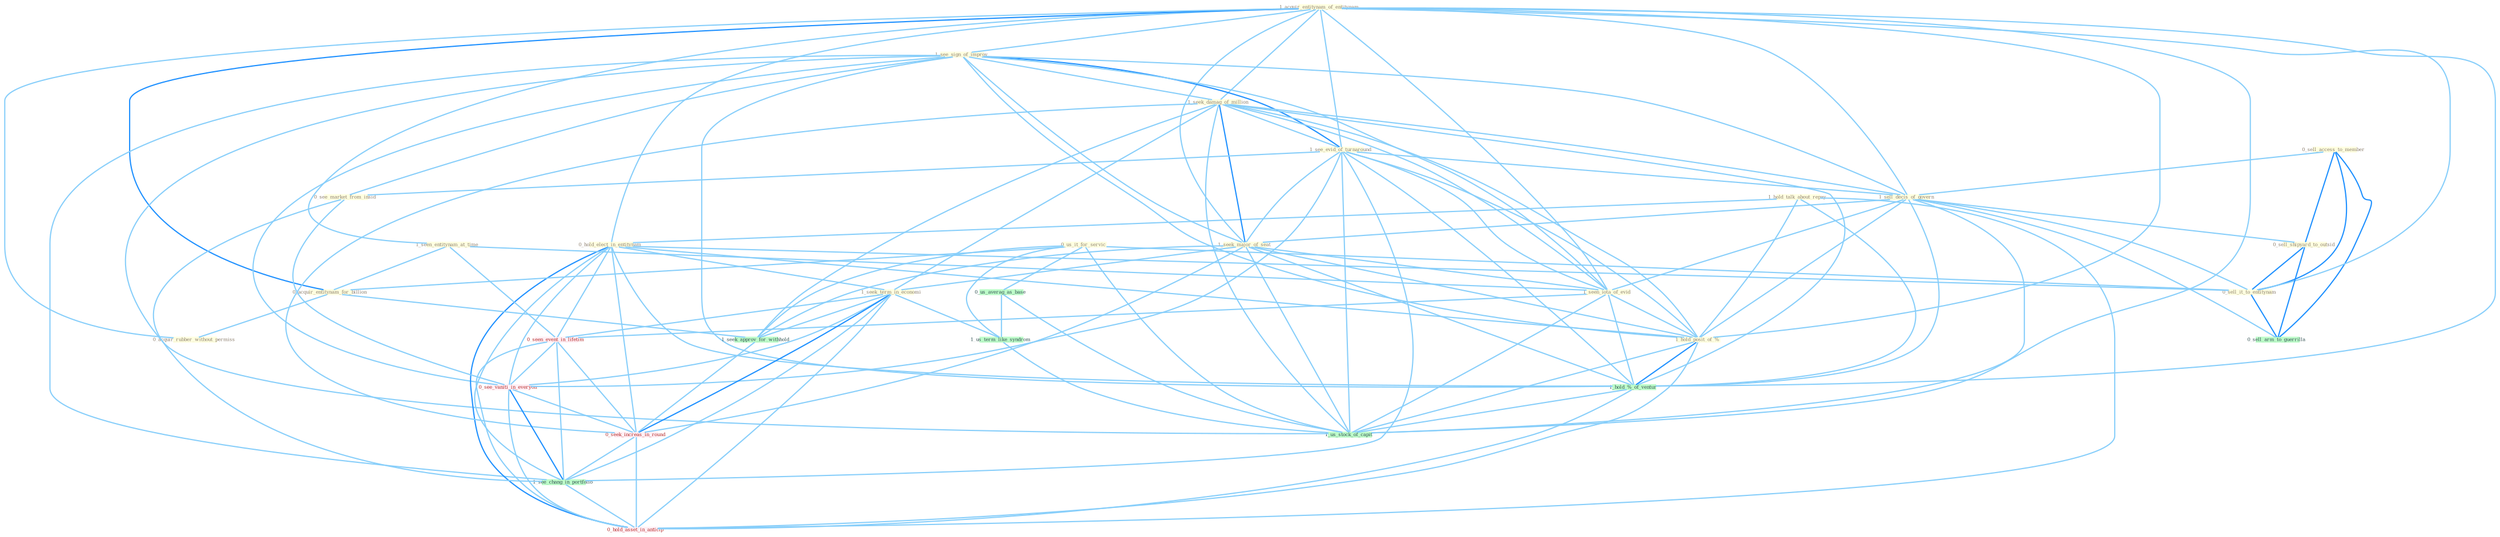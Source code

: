 Graph G{ 
    node
    [shape=polygon,style=filled,width=.5,height=.06,color="#BDFCC9",fixedsize=true,fontsize=4,
    fontcolor="#2f4f4f"];
    {node
    [color="#ffffe0", fontcolor="#8b7d6b"] "1_hold_talk_about_repay " "0_sell_access_to_member " "1_acquir_entitynam_of_entitynam " "1_see_sign_of_improv " "0_hold_elect_in_entitynam " "1_seek_damag_of_million " "1_see_evid_of_turnaround " "0_us_it_for_servic " "1_seen_entitynam_at_time " "1_sell_decis_of_govern " "1_seek_major_of_seat " "1_seen_iota_of_evid " "1_seek_term_in_economi " "0_see_market_from_insid " "0_acquir_entitynam_for_billion " "0_acquir_rubber_without_permiss " "0_sell_shipyard_to_outsid " "1_hold_posit_of_% " "0_sell_it_to_entitynam "}
{node [color="#fff0f5", fontcolor="#b22222"] "0_seen_event_in_lifetim " "0_see_vaniti_in_everyon " "0_seek_increas_in_round " "0_hold_asset_in_anticip "}
edge [color="#B0E2FF"];

	"1_hold_talk_about_repay " -- "0_hold_elect_in_entitynam " [w="1", color="#87cefa" ];
	"1_hold_talk_about_repay " -- "1_hold_posit_of_% " [w="1", color="#87cefa" ];
	"1_hold_talk_about_repay " -- "1_hold_%_of_ventur " [w="1", color="#87cefa" ];
	"1_hold_talk_about_repay " -- "0_hold_asset_in_anticip " [w="1", color="#87cefa" ];
	"0_sell_access_to_member " -- "1_sell_decis_of_govern " [w="1", color="#87cefa" ];
	"0_sell_access_to_member " -- "0_sell_shipyard_to_outsid " [w="2", color="#1e90ff" , len=0.8];
	"0_sell_access_to_member " -- "0_sell_it_to_entitynam " [w="2", color="#1e90ff" , len=0.8];
	"0_sell_access_to_member " -- "0_sell_arm_to_guerrilla " [w="2", color="#1e90ff" , len=0.8];
	"1_acquir_entitynam_of_entitynam " -- "1_see_sign_of_improv " [w="1", color="#87cefa" ];
	"1_acquir_entitynam_of_entitynam " -- "0_hold_elect_in_entitynam " [w="1", color="#87cefa" ];
	"1_acquir_entitynam_of_entitynam " -- "1_seek_damag_of_million " [w="1", color="#87cefa" ];
	"1_acquir_entitynam_of_entitynam " -- "1_see_evid_of_turnaround " [w="1", color="#87cefa" ];
	"1_acquir_entitynam_of_entitynam " -- "1_seen_entitynam_at_time " [w="1", color="#87cefa" ];
	"1_acquir_entitynam_of_entitynam " -- "1_sell_decis_of_govern " [w="1", color="#87cefa" ];
	"1_acquir_entitynam_of_entitynam " -- "1_seek_major_of_seat " [w="1", color="#87cefa" ];
	"1_acquir_entitynam_of_entitynam " -- "1_seen_iota_of_evid " [w="1", color="#87cefa" ];
	"1_acquir_entitynam_of_entitynam " -- "0_acquir_entitynam_for_billion " [w="2", color="#1e90ff" , len=0.8];
	"1_acquir_entitynam_of_entitynam " -- "0_acquir_rubber_without_permiss " [w="1", color="#87cefa" ];
	"1_acquir_entitynam_of_entitynam " -- "1_hold_posit_of_% " [w="1", color="#87cefa" ];
	"1_acquir_entitynam_of_entitynam " -- "0_sell_it_to_entitynam " [w="1", color="#87cefa" ];
	"1_acquir_entitynam_of_entitynam " -- "1_hold_%_of_ventur " [w="1", color="#87cefa" ];
	"1_acquir_entitynam_of_entitynam " -- "1_us_stock_of_capit " [w="1", color="#87cefa" ];
	"1_see_sign_of_improv " -- "1_seek_damag_of_million " [w="1", color="#87cefa" ];
	"1_see_sign_of_improv " -- "1_see_evid_of_turnaround " [w="2", color="#1e90ff" , len=0.8];
	"1_see_sign_of_improv " -- "1_sell_decis_of_govern " [w="1", color="#87cefa" ];
	"1_see_sign_of_improv " -- "1_seek_major_of_seat " [w="1", color="#87cefa" ];
	"1_see_sign_of_improv " -- "1_seen_iota_of_evid " [w="1", color="#87cefa" ];
	"1_see_sign_of_improv " -- "0_see_market_from_insid " [w="1", color="#87cefa" ];
	"1_see_sign_of_improv " -- "1_hold_posit_of_% " [w="1", color="#87cefa" ];
	"1_see_sign_of_improv " -- "1_hold_%_of_ventur " [w="1", color="#87cefa" ];
	"1_see_sign_of_improv " -- "0_see_vaniti_in_everyon " [w="1", color="#87cefa" ];
	"1_see_sign_of_improv " -- "1_us_stock_of_capit " [w="1", color="#87cefa" ];
	"1_see_sign_of_improv " -- "1_see_chang_in_portfolio " [w="1", color="#87cefa" ];
	"0_hold_elect_in_entitynam " -- "1_seek_term_in_economi " [w="1", color="#87cefa" ];
	"0_hold_elect_in_entitynam " -- "1_hold_posit_of_% " [w="1", color="#87cefa" ];
	"0_hold_elect_in_entitynam " -- "0_sell_it_to_entitynam " [w="1", color="#87cefa" ];
	"0_hold_elect_in_entitynam " -- "0_seen_event_in_lifetim " [w="1", color="#87cefa" ];
	"0_hold_elect_in_entitynam " -- "1_hold_%_of_ventur " [w="1", color="#87cefa" ];
	"0_hold_elect_in_entitynam " -- "0_see_vaniti_in_everyon " [w="1", color="#87cefa" ];
	"0_hold_elect_in_entitynam " -- "0_seek_increas_in_round " [w="1", color="#87cefa" ];
	"0_hold_elect_in_entitynam " -- "1_see_chang_in_portfolio " [w="1", color="#87cefa" ];
	"0_hold_elect_in_entitynam " -- "0_hold_asset_in_anticip " [w="2", color="#1e90ff" , len=0.8];
	"1_seek_damag_of_million " -- "1_see_evid_of_turnaround " [w="1", color="#87cefa" ];
	"1_seek_damag_of_million " -- "1_sell_decis_of_govern " [w="1", color="#87cefa" ];
	"1_seek_damag_of_million " -- "1_seek_major_of_seat " [w="2", color="#1e90ff" , len=0.8];
	"1_seek_damag_of_million " -- "1_seen_iota_of_evid " [w="1", color="#87cefa" ];
	"1_seek_damag_of_million " -- "1_seek_term_in_economi " [w="1", color="#87cefa" ];
	"1_seek_damag_of_million " -- "1_hold_posit_of_% " [w="1", color="#87cefa" ];
	"1_seek_damag_of_million " -- "1_seek_approv_for_withhold " [w="1", color="#87cefa" ];
	"1_seek_damag_of_million " -- "1_hold_%_of_ventur " [w="1", color="#87cefa" ];
	"1_seek_damag_of_million " -- "0_seek_increas_in_round " [w="1", color="#87cefa" ];
	"1_seek_damag_of_million " -- "1_us_stock_of_capit " [w="1", color="#87cefa" ];
	"1_see_evid_of_turnaround " -- "1_sell_decis_of_govern " [w="1", color="#87cefa" ];
	"1_see_evid_of_turnaround " -- "1_seek_major_of_seat " [w="1", color="#87cefa" ];
	"1_see_evid_of_turnaround " -- "1_seen_iota_of_evid " [w="1", color="#87cefa" ];
	"1_see_evid_of_turnaround " -- "0_see_market_from_insid " [w="1", color="#87cefa" ];
	"1_see_evid_of_turnaround " -- "1_hold_posit_of_% " [w="1", color="#87cefa" ];
	"1_see_evid_of_turnaround " -- "1_hold_%_of_ventur " [w="1", color="#87cefa" ];
	"1_see_evid_of_turnaround " -- "0_see_vaniti_in_everyon " [w="1", color="#87cefa" ];
	"1_see_evid_of_turnaround " -- "1_us_stock_of_capit " [w="1", color="#87cefa" ];
	"1_see_evid_of_turnaround " -- "1_see_chang_in_portfolio " [w="1", color="#87cefa" ];
	"0_us_it_for_servic " -- "0_acquir_entitynam_for_billion " [w="1", color="#87cefa" ];
	"0_us_it_for_servic " -- "0_sell_it_to_entitynam " [w="1", color="#87cefa" ];
	"0_us_it_for_servic " -- "0_us_averag_as_base " [w="1", color="#87cefa" ];
	"0_us_it_for_servic " -- "1_us_term_like_syndrom " [w="1", color="#87cefa" ];
	"0_us_it_for_servic " -- "1_seek_approv_for_withhold " [w="1", color="#87cefa" ];
	"0_us_it_for_servic " -- "1_us_stock_of_capit " [w="1", color="#87cefa" ];
	"1_seen_entitynam_at_time " -- "1_seen_iota_of_evid " [w="1", color="#87cefa" ];
	"1_seen_entitynam_at_time " -- "0_acquir_entitynam_for_billion " [w="1", color="#87cefa" ];
	"1_seen_entitynam_at_time " -- "0_seen_event_in_lifetim " [w="1", color="#87cefa" ];
	"1_sell_decis_of_govern " -- "1_seek_major_of_seat " [w="1", color="#87cefa" ];
	"1_sell_decis_of_govern " -- "1_seen_iota_of_evid " [w="1", color="#87cefa" ];
	"1_sell_decis_of_govern " -- "0_sell_shipyard_to_outsid " [w="1", color="#87cefa" ];
	"1_sell_decis_of_govern " -- "1_hold_posit_of_% " [w="1", color="#87cefa" ];
	"1_sell_decis_of_govern " -- "0_sell_it_to_entitynam " [w="1", color="#87cefa" ];
	"1_sell_decis_of_govern " -- "1_hold_%_of_ventur " [w="1", color="#87cefa" ];
	"1_sell_decis_of_govern " -- "0_sell_arm_to_guerrilla " [w="1", color="#87cefa" ];
	"1_sell_decis_of_govern " -- "1_us_stock_of_capit " [w="1", color="#87cefa" ];
	"1_seek_major_of_seat " -- "1_seen_iota_of_evid " [w="1", color="#87cefa" ];
	"1_seek_major_of_seat " -- "1_seek_term_in_economi " [w="1", color="#87cefa" ];
	"1_seek_major_of_seat " -- "1_hold_posit_of_% " [w="1", color="#87cefa" ];
	"1_seek_major_of_seat " -- "1_seek_approv_for_withhold " [w="1", color="#87cefa" ];
	"1_seek_major_of_seat " -- "1_hold_%_of_ventur " [w="1", color="#87cefa" ];
	"1_seek_major_of_seat " -- "0_seek_increas_in_round " [w="1", color="#87cefa" ];
	"1_seek_major_of_seat " -- "1_us_stock_of_capit " [w="1", color="#87cefa" ];
	"1_seen_iota_of_evid " -- "1_hold_posit_of_% " [w="1", color="#87cefa" ];
	"1_seen_iota_of_evid " -- "0_seen_event_in_lifetim " [w="1", color="#87cefa" ];
	"1_seen_iota_of_evid " -- "1_hold_%_of_ventur " [w="1", color="#87cefa" ];
	"1_seen_iota_of_evid " -- "1_us_stock_of_capit " [w="1", color="#87cefa" ];
	"1_seek_term_in_economi " -- "0_seen_event_in_lifetim " [w="1", color="#87cefa" ];
	"1_seek_term_in_economi " -- "1_us_term_like_syndrom " [w="1", color="#87cefa" ];
	"1_seek_term_in_economi " -- "1_seek_approv_for_withhold " [w="1", color="#87cefa" ];
	"1_seek_term_in_economi " -- "0_see_vaniti_in_everyon " [w="1", color="#87cefa" ];
	"1_seek_term_in_economi " -- "0_seek_increas_in_round " [w="2", color="#1e90ff" , len=0.8];
	"1_seek_term_in_economi " -- "1_see_chang_in_portfolio " [w="1", color="#87cefa" ];
	"1_seek_term_in_economi " -- "0_hold_asset_in_anticip " [w="1", color="#87cefa" ];
	"0_see_market_from_insid " -- "0_see_vaniti_in_everyon " [w="1", color="#87cefa" ];
	"0_see_market_from_insid " -- "1_see_chang_in_portfolio " [w="1", color="#87cefa" ];
	"0_acquir_entitynam_for_billion " -- "0_acquir_rubber_without_permiss " [w="1", color="#87cefa" ];
	"0_acquir_entitynam_for_billion " -- "1_seek_approv_for_withhold " [w="1", color="#87cefa" ];
	"0_sell_shipyard_to_outsid " -- "0_sell_it_to_entitynam " [w="2", color="#1e90ff" , len=0.8];
	"0_sell_shipyard_to_outsid " -- "0_sell_arm_to_guerrilla " [w="2", color="#1e90ff" , len=0.8];
	"1_hold_posit_of_% " -- "1_hold_%_of_ventur " [w="2", color="#1e90ff" , len=0.8];
	"1_hold_posit_of_% " -- "1_us_stock_of_capit " [w="1", color="#87cefa" ];
	"1_hold_posit_of_% " -- "0_hold_asset_in_anticip " [w="1", color="#87cefa" ];
	"0_sell_it_to_entitynam " -- "0_sell_arm_to_guerrilla " [w="2", color="#1e90ff" , len=0.8];
	"0_seen_event_in_lifetim " -- "0_see_vaniti_in_everyon " [w="1", color="#87cefa" ];
	"0_seen_event_in_lifetim " -- "0_seek_increas_in_round " [w="1", color="#87cefa" ];
	"0_seen_event_in_lifetim " -- "1_see_chang_in_portfolio " [w="1", color="#87cefa" ];
	"0_seen_event_in_lifetim " -- "0_hold_asset_in_anticip " [w="1", color="#87cefa" ];
	"0_us_averag_as_base " -- "1_us_term_like_syndrom " [w="1", color="#87cefa" ];
	"0_us_averag_as_base " -- "1_us_stock_of_capit " [w="1", color="#87cefa" ];
	"1_us_term_like_syndrom " -- "1_us_stock_of_capit " [w="1", color="#87cefa" ];
	"1_seek_approv_for_withhold " -- "0_seek_increas_in_round " [w="1", color="#87cefa" ];
	"1_hold_%_of_ventur " -- "1_us_stock_of_capit " [w="1", color="#87cefa" ];
	"1_hold_%_of_ventur " -- "0_hold_asset_in_anticip " [w="1", color="#87cefa" ];
	"0_see_vaniti_in_everyon " -- "0_seek_increas_in_round " [w="1", color="#87cefa" ];
	"0_see_vaniti_in_everyon " -- "1_see_chang_in_portfolio " [w="2", color="#1e90ff" , len=0.8];
	"0_see_vaniti_in_everyon " -- "0_hold_asset_in_anticip " [w="1", color="#87cefa" ];
	"0_seek_increas_in_round " -- "1_see_chang_in_portfolio " [w="1", color="#87cefa" ];
	"0_seek_increas_in_round " -- "0_hold_asset_in_anticip " [w="1", color="#87cefa" ];
	"1_see_chang_in_portfolio " -- "0_hold_asset_in_anticip " [w="1", color="#87cefa" ];
}